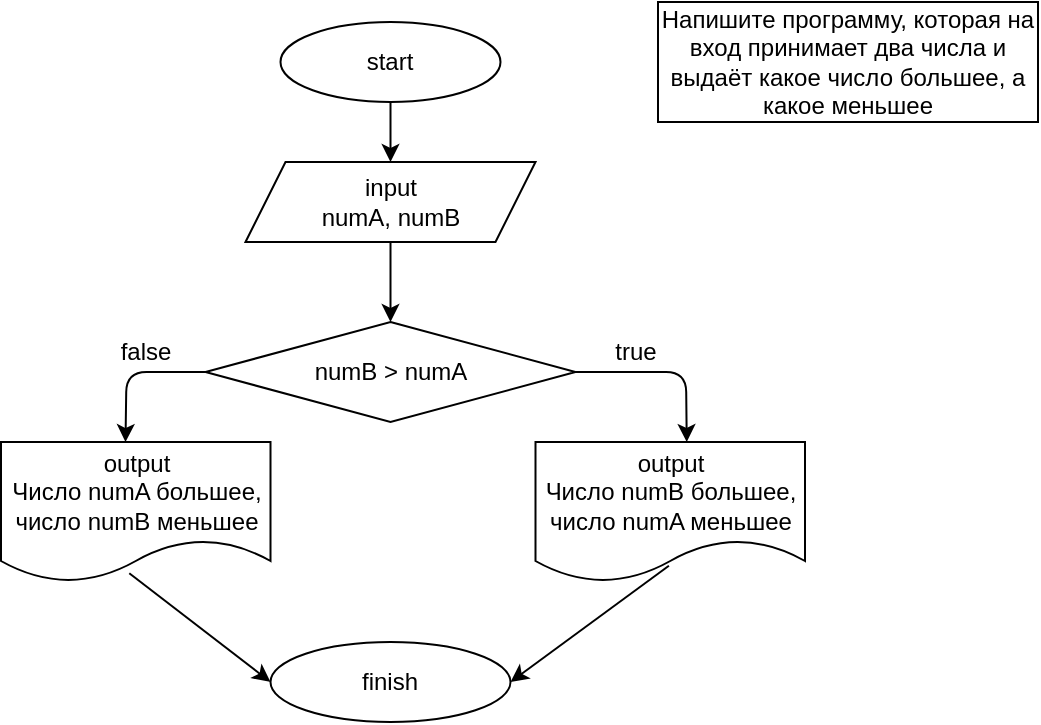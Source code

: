 <mxfile>
    <diagram id="6HXdOyz6QUa7OllUw0HL" name="Страница 1">
        <mxGraphModel dx="798" dy="321" grid="1" gridSize="10" guides="1" tooltips="1" connect="1" arrows="1" fold="1" page="1" pageScale="1" pageWidth="827" pageHeight="1169" background="none" math="0" shadow="0">
            <root>
                <mxCell id="0"/>
                <mxCell id="1" parent="0"/>
                <mxCell id="2" value="start" style="ellipse;whiteSpace=wrap;html=1;" parent="1" vertex="1">
                    <mxGeometry x="321.25" y="20" width="110" height="40" as="geometry"/>
                </mxCell>
                <mxCell id="3" value="input&lt;br&gt;numA, numB" style="shape=parallelogram;perimeter=parallelogramPerimeter;whiteSpace=wrap;html=1;fixedSize=1;" parent="1" vertex="1">
                    <mxGeometry x="303.75" y="90" width="145" height="40" as="geometry"/>
                </mxCell>
                <mxCell id="4" value="" style="endArrow=classic;html=1;exitX=0.5;exitY=1;exitDx=0;exitDy=0;entryX=0.5;entryY=0;entryDx=0;entryDy=0;" parent="1" source="2" target="3" edge="1">
                    <mxGeometry width="50" height="50" relative="1" as="geometry">
                        <mxPoint x="380" y="230" as="sourcePoint"/>
                        <mxPoint x="375" y="60" as="targetPoint"/>
                    </mxGeometry>
                </mxCell>
                <mxCell id="5" value="numB &amp;gt; numA" style="rhombus;whiteSpace=wrap;html=1;" parent="1" vertex="1">
                    <mxGeometry x="283.75" y="170" width="185" height="50" as="geometry"/>
                </mxCell>
                <mxCell id="8" value="" style="endArrow=classic;html=1;entryX=0.5;entryY=0;entryDx=0;entryDy=0;exitX=1;exitY=0.5;exitDx=0;exitDy=0;" parent="1" source="5" edge="1">
                    <mxGeometry width="50" height="50" relative="1" as="geometry">
                        <mxPoint x="431.25" y="250" as="sourcePoint"/>
                        <mxPoint x="524.375" y="230" as="targetPoint"/>
                        <Array as="points">
                            <mxPoint x="524" y="195"/>
                        </Array>
                    </mxGeometry>
                </mxCell>
                <mxCell id="9" value="" style="endArrow=classic;html=1;entryX=0.5;entryY=0;entryDx=0;entryDy=0;exitX=0;exitY=0.5;exitDx=0;exitDy=0;" parent="1" source="5" edge="1">
                    <mxGeometry width="50" height="50" relative="1" as="geometry">
                        <mxPoint x="431.25" y="250" as="sourcePoint"/>
                        <mxPoint x="243.75" y="230" as="targetPoint"/>
                        <Array as="points">
                            <mxPoint x="244.25" y="195"/>
                        </Array>
                    </mxGeometry>
                </mxCell>
                <mxCell id="17" value="true" style="text;html=1;strokeColor=none;fillColor=none;align=center;verticalAlign=middle;whiteSpace=wrap;rounded=0;" parent="1" vertex="1">
                    <mxGeometry x="468.75" y="170" width="60" height="30" as="geometry"/>
                </mxCell>
                <mxCell id="19" value="false" style="text;html=1;strokeColor=none;fillColor=none;align=center;verticalAlign=middle;whiteSpace=wrap;rounded=0;" parent="1" vertex="1">
                    <mxGeometry x="223.75" y="170" width="60" height="30" as="geometry"/>
                </mxCell>
                <mxCell id="21" value="output&lt;br&gt;Число numB большее,&lt;br&gt;число numA меньшее" style="shape=document;whiteSpace=wrap;html=1;boundedLbl=1;" parent="1" vertex="1">
                    <mxGeometry x="448.75" y="230" width="134.75" height="70" as="geometry"/>
                </mxCell>
                <mxCell id="25" value="finish" style="ellipse;whiteSpace=wrap;html=1;" parent="1" vertex="1">
                    <mxGeometry x="316.25" y="330" width="120" height="40" as="geometry"/>
                </mxCell>
                <mxCell id="26" value="" style="endArrow=classic;html=1;entryX=1;entryY=0.5;entryDx=0;entryDy=0;exitX=0.495;exitY=0.884;exitDx=0;exitDy=0;exitPerimeter=0;" parent="1" source="21" target="25" edge="1">
                    <mxGeometry width="50" height="50" relative="1" as="geometry">
                        <mxPoint x="430" y="330" as="sourcePoint"/>
                        <mxPoint x="480" y="280" as="targetPoint"/>
                    </mxGeometry>
                </mxCell>
                <mxCell id="27" value="" style="endArrow=classic;html=1;exitX=0.5;exitY=1;exitDx=0;exitDy=0;" parent="1" source="3" edge="1">
                    <mxGeometry width="50" height="50" relative="1" as="geometry">
                        <mxPoint x="430" y="230" as="sourcePoint"/>
                        <mxPoint x="376" y="130" as="targetPoint"/>
                    </mxGeometry>
                </mxCell>
                <mxCell id="29" value="Напишите программу, которая на вход принимает два числа и выдаёт какое число большее, а какое меньшее" style="rounded=0;whiteSpace=wrap;html=1;" parent="1" vertex="1">
                    <mxGeometry x="510" y="10" width="190" height="60" as="geometry"/>
                </mxCell>
                <mxCell id="30" value="" style="endArrow=classic;html=1;entryX=0.5;entryY=0;entryDx=0;entryDy=0;exitX=0.5;exitY=1;exitDx=0;exitDy=0;" parent="1" source="3" target="5" edge="1">
                    <mxGeometry width="50" height="50" relative="1" as="geometry">
                        <mxPoint x="380" y="140" as="sourcePoint"/>
                        <mxPoint x="430" y="90" as="targetPoint"/>
                    </mxGeometry>
                </mxCell>
                <mxCell id="61" value="output&lt;br&gt;Число numA большее,&lt;br&gt;число numB меньшее" style="shape=document;whiteSpace=wrap;html=1;boundedLbl=1;" parent="1" vertex="1">
                    <mxGeometry x="181.5" y="230" width="134.75" height="70" as="geometry"/>
                </mxCell>
                <mxCell id="62" value="" style="endArrow=classic;html=1;entryX=0;entryY=0.5;entryDx=0;entryDy=0;exitX=0.476;exitY=0.938;exitDx=0;exitDy=0;exitPerimeter=0;" parent="1" source="61" target="25" edge="1">
                    <mxGeometry width="50" height="50" relative="1" as="geometry">
                        <mxPoint x="380" y="270" as="sourcePoint"/>
                        <mxPoint x="430" y="220" as="targetPoint"/>
                    </mxGeometry>
                </mxCell>
            </root>
        </mxGraphModel>
    </diagram>
</mxfile>